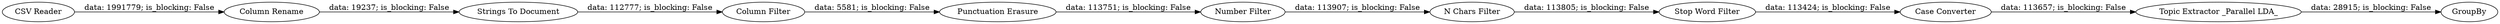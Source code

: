 digraph {
	"674010975269807587_6" [label="N Chars Filter"]
	"674010975269807587_4" [label="Punctuation Erasure"]
	"674010975269807587_2" [label="Strings To Document"]
	"674010975269807587_5" [label="Number Filter"]
	"674010975269807587_7" [label="Stop Word Filter"]
	"-2766694423516383391_288" [label=GroupBy]
	"674010975269807587_3" [label="Column Filter"]
	"674010975269807587_1" [label="Column Rename"]
	"674010975269807587_8" [label="Case Converter"]
	"-2766694423516383391_1" [label="CSV Reader"]
	"-2766694423516383391_291" [label="Topic Extractor _Parallel LDA_"]
	"674010975269807587_4" -> "674010975269807587_5" [label="data: 113751; is_blocking: False"]
	"674010975269807587_7" -> "674010975269807587_8" [label="data: 113424; is_blocking: False"]
	"674010975269807587_3" -> "674010975269807587_4" [label="data: 5581; is_blocking: False"]
	"674010975269807587_8" -> "-2766694423516383391_291" [label="data: 113657; is_blocking: False"]
	"-2766694423516383391_291" -> "-2766694423516383391_288" [label="data: 28915; is_blocking: False"]
	"674010975269807587_1" -> "674010975269807587_2" [label="data: 19237; is_blocking: False"]
	"674010975269807587_6" -> "674010975269807587_7" [label="data: 113805; is_blocking: False"]
	"-2766694423516383391_1" -> "674010975269807587_1" [label="data: 1991779; is_blocking: False"]
	"674010975269807587_5" -> "674010975269807587_6" [label="data: 113907; is_blocking: False"]
	"674010975269807587_2" -> "674010975269807587_3" [label="data: 112777; is_blocking: False"]
	rankdir=LR
}
